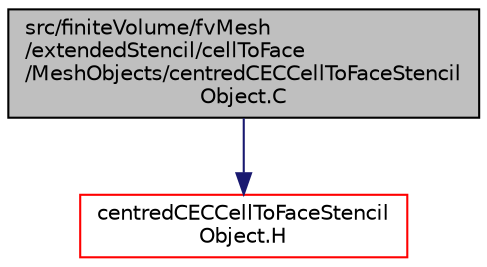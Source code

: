 digraph "src/finiteVolume/fvMesh/extendedStencil/cellToFace/MeshObjects/centredCECCellToFaceStencilObject.C"
{
  bgcolor="transparent";
  edge [fontname="Helvetica",fontsize="10",labelfontname="Helvetica",labelfontsize="10"];
  node [fontname="Helvetica",fontsize="10",shape=record];
  Node1 [label="src/finiteVolume/fvMesh\l/extendedStencil/cellToFace\l/MeshObjects/centredCECCellToFaceStencil\lObject.C",height=0.2,width=0.4,color="black", fillcolor="grey75", style="filled", fontcolor="black"];
  Node1 -> Node2 [color="midnightblue",fontsize="10",style="solid",fontname="Helvetica"];
  Node2 [label="centredCECCellToFaceStencil\lObject.H",height=0.2,width=0.4,color="red",URL="$a05869.html"];
}
